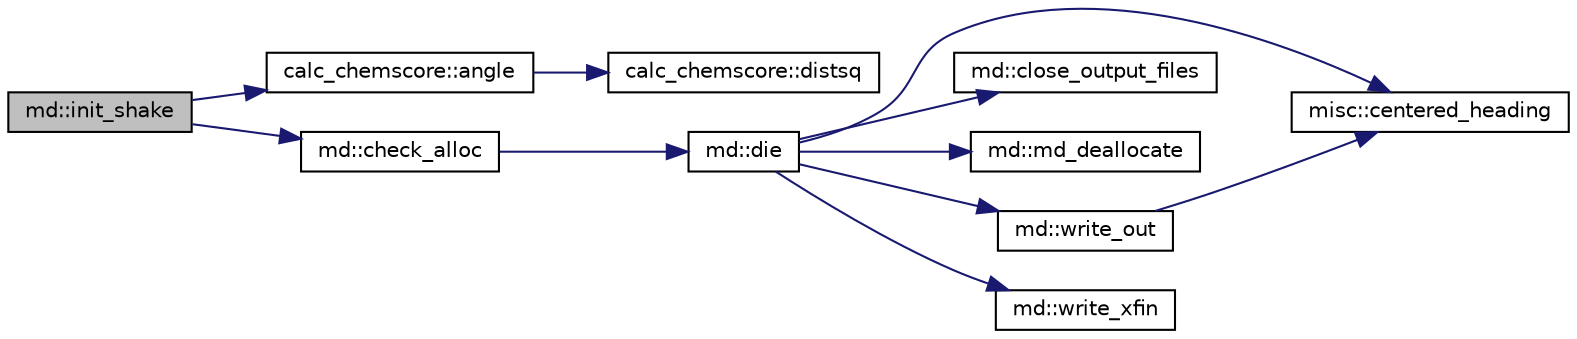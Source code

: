 digraph "md::init_shake"
{
  edge [fontname="Helvetica",fontsize="10",labelfontname="Helvetica",labelfontsize="10"];
  node [fontname="Helvetica",fontsize="10",shape=record];
  rankdir="LR";
  Node1 [label="md::init_shake",height=0.2,width=0.4,color="black", fillcolor="grey75", style="filled" fontcolor="black"];
  Node1 -> Node2 [color="midnightblue",fontsize="10",style="solid",fontname="Helvetica"];
  Node2 [label="calc_chemscore::angle",height=0.2,width=0.4,color="black", fillcolor="white", style="filled",URL="$classcalc__chemscore.html#a8af51a917f080c281be0bce50c1e6d76"];
  Node2 -> Node3 [color="midnightblue",fontsize="10",style="solid",fontname="Helvetica"];
  Node3 [label="calc_chemscore::distsq",height=0.2,width=0.4,color="black", fillcolor="white", style="filled",URL="$classcalc__chemscore.html#a0538eec23e42416be4896f6501beec20"];
  Node1 -> Node4 [color="midnightblue",fontsize="10",style="solid",fontname="Helvetica"];
  Node4 [label="md::check_alloc",height=0.2,width=0.4,color="black", fillcolor="white", style="filled",URL="$classmd.html#aa2bff9009b880be7904efe2a7c07f646"];
  Node4 -> Node5 [color="midnightblue",fontsize="10",style="solid",fontname="Helvetica"];
  Node5 [label="md::die",height=0.2,width=0.4,color="black", fillcolor="white", style="filled",URL="$classmd.html#ac21e43139b5e5cd74ab6649672288d66"];
  Node5 -> Node6 [color="midnightblue",fontsize="10",style="solid",fontname="Helvetica"];
  Node6 [label="misc::centered_heading",height=0.2,width=0.4,color="black", fillcolor="white", style="filled",URL="$classmisc.html#ac616bbb70212f3216e099c51f3c217f9"];
  Node5 -> Node7 [color="midnightblue",fontsize="10",style="solid",fontname="Helvetica"];
  Node7 [label="md::close_output_files",height=0.2,width=0.4,color="black", fillcolor="white", style="filled",URL="$classmd.html#a5bd74b9ed60f4d0515416e77a9dcb825"];
  Node5 -> Node8 [color="midnightblue",fontsize="10",style="solid",fontname="Helvetica"];
  Node8 [label="md::md_deallocate",height=0.2,width=0.4,color="black", fillcolor="white", style="filled",URL="$classmd.html#a8a97b1726d386da7fddf5ea29296b0e9"];
  Node5 -> Node9 [color="midnightblue",fontsize="10",style="solid",fontname="Helvetica"];
  Node9 [label="md::write_out",height=0.2,width=0.4,color="black", fillcolor="white", style="filled",URL="$classmd.html#a7ae57adec77c83a4e3684cfbf301d605"];
  Node9 -> Node6 [color="midnightblue",fontsize="10",style="solid",fontname="Helvetica"];
  Node5 -> Node10 [color="midnightblue",fontsize="10",style="solid",fontname="Helvetica"];
  Node10 [label="md::write_xfin",height=0.2,width=0.4,color="black", fillcolor="white", style="filled",URL="$classmd.html#ad8ada800049df7345cd0a0e596644cc5"];
}
